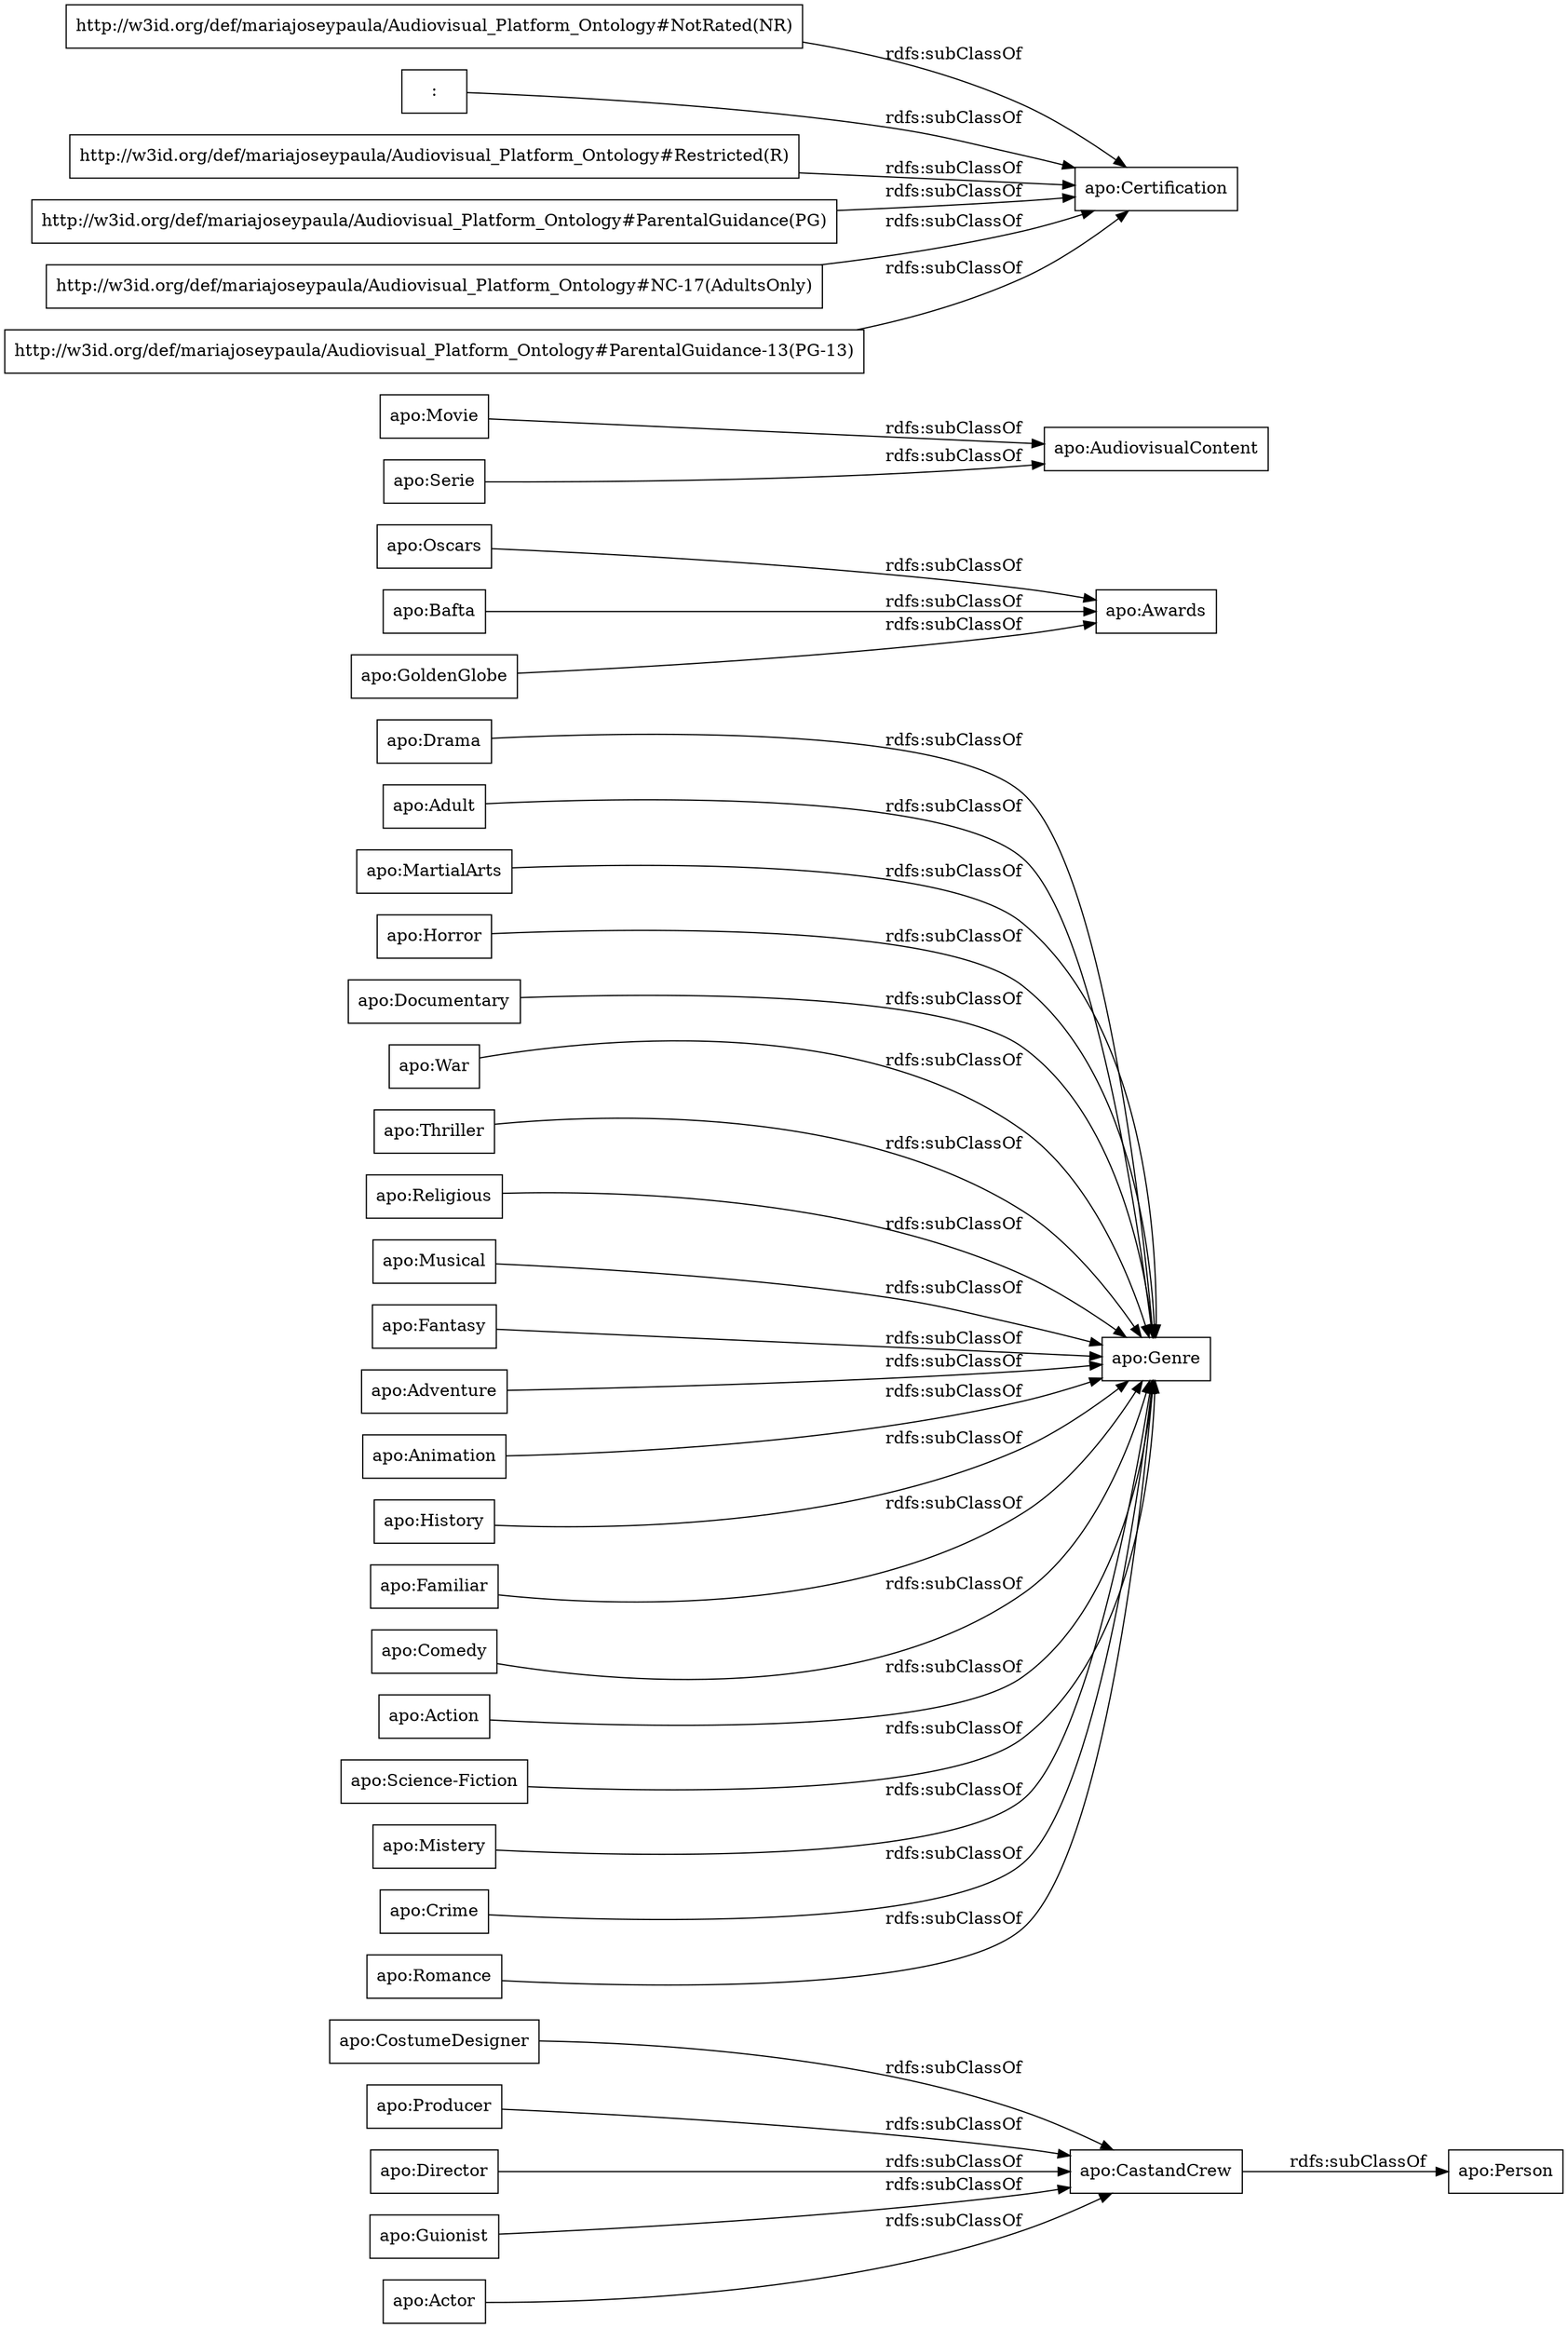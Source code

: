 digraph ar2dtool_diagram { 
rankdir=LR;
size="1000"
node [shape = rectangle, color="black"]; "apo:CostumeDesigner" "apo:Drama" "apo:Oscars" "apo:Adult" "apo:Bafta" "apo:AudiovisualContent" "apo:MartialArts" "apo:Horror" "apo:Documentary" "apo:GoldenGlobe" "http://w3id.org/def/mariajoseypaula/Audiovisual_Platform_Ontology#NotRated(NR)" "apo:Movie" "apo:War" "apo:Thriller" "apo:Religious" ":" "apo:Musical" "apo:Fantasy" "apo:Producer" "apo:Adventure" "apo:Person" "apo:Certification" "http://w3id.org/def/mariajoseypaula/Audiovisual_Platform_Ontology#Restricted(R)" "apo:Animation" "apo:Awards" "http://w3id.org/def/mariajoseypaula/Audiovisual_Platform_Ontology#ParentalGuidance(PG)" "apo:Serie" "http://w3id.org/def/mariajoseypaula/Audiovisual_Platform_Ontology#NC-17(AdultsOnly)" "apo:Director" "apo:Guionist" "apo:History" "apo:CastandCrew" "apo:Familiar" "apo:Comedy" "apo:Action" "apo:Actor" "apo:Science-Fiction" "apo:Mistery" "http://w3id.org/def/mariajoseypaula/Audiovisual_Platform_Ontology#ParentalGuidance-13(PG-13)" "apo:Genre" "apo:Crime" "apo:Romance" ; /*classes style*/
	"http://w3id.org/def/mariajoseypaula/Audiovisual_Platform_Ontology#ParentalGuidance(PG)" -> "apo:Certification" [ label = "rdfs:subClassOf" ];
	"apo:MartialArts" -> "apo:Genre" [ label = "rdfs:subClassOf" ];
	"apo:Adult" -> "apo:Genre" [ label = "rdfs:subClassOf" ];
	"apo:Comedy" -> "apo:Genre" [ label = "rdfs:subClassOf" ];
	"apo:Drama" -> "apo:Genre" [ label = "rdfs:subClassOf" ];
	"apo:Producer" -> "apo:CastandCrew" [ label = "rdfs:subClassOf" ];
	":" -> "apo:Certification" [ label = "rdfs:subClassOf" ];
	"apo:CostumeDesigner" -> "apo:CastandCrew" [ label = "rdfs:subClassOf" ];
	"apo:Romance" -> "apo:Genre" [ label = "rdfs:subClassOf" ];
	"apo:Bafta" -> "apo:Awards" [ label = "rdfs:subClassOf" ];
	"apo:Thriller" -> "apo:Genre" [ label = "rdfs:subClassOf" ];
	"http://w3id.org/def/mariajoseypaula/Audiovisual_Platform_Ontology#NC-17(AdultsOnly)" -> "apo:Certification" [ label = "rdfs:subClassOf" ];
	"apo:Documentary" -> "apo:Genre" [ label = "rdfs:subClassOf" ];
	"apo:Science-Fiction" -> "apo:Genre" [ label = "rdfs:subClassOf" ];
	"http://w3id.org/def/mariajoseypaula/Audiovisual_Platform_Ontology#Restricted(R)" -> "apo:Certification" [ label = "rdfs:subClassOf" ];
	"apo:Action" -> "apo:Genre" [ label = "rdfs:subClassOf" ];
	"apo:Oscars" -> "apo:Awards" [ label = "rdfs:subClassOf" ];
	"apo:War" -> "apo:Genre" [ label = "rdfs:subClassOf" ];
	"apo:Actor" -> "apo:CastandCrew" [ label = "rdfs:subClassOf" ];
	"apo:CastandCrew" -> "apo:Person" [ label = "rdfs:subClassOf" ];
	"apo:Adventure" -> "apo:Genre" [ label = "rdfs:subClassOf" ];
	"apo:Religious" -> "apo:Genre" [ label = "rdfs:subClassOf" ];
	"apo:History" -> "apo:Genre" [ label = "rdfs:subClassOf" ];
	"apo:Crime" -> "apo:Genre" [ label = "rdfs:subClassOf" ];
	"http://w3id.org/def/mariajoseypaula/Audiovisual_Platform_Ontology#NotRated(NR)" -> "apo:Certification" [ label = "rdfs:subClassOf" ];
	"apo:Fantasy" -> "apo:Genre" [ label = "rdfs:subClassOf" ];
	"apo:Mistery" -> "apo:Genre" [ label = "rdfs:subClassOf" ];
	"apo:GoldenGlobe" -> "apo:Awards" [ label = "rdfs:subClassOf" ];
	"apo:Animation" -> "apo:Genre" [ label = "rdfs:subClassOf" ];
	"apo:Director" -> "apo:CastandCrew" [ label = "rdfs:subClassOf" ];
	"apo:Familiar" -> "apo:Genre" [ label = "rdfs:subClassOf" ];
	"apo:Movie" -> "apo:AudiovisualContent" [ label = "rdfs:subClassOf" ];
	"apo:Serie" -> "apo:AudiovisualContent" [ label = "rdfs:subClassOf" ];
	"http://w3id.org/def/mariajoseypaula/Audiovisual_Platform_Ontology#ParentalGuidance-13(PG-13)" -> "apo:Certification" [ label = "rdfs:subClassOf" ];
	"apo:Horror" -> "apo:Genre" [ label = "rdfs:subClassOf" ];
	"apo:Musical" -> "apo:Genre" [ label = "rdfs:subClassOf" ];
	"apo:Guionist" -> "apo:CastandCrew" [ label = "rdfs:subClassOf" ];

}
